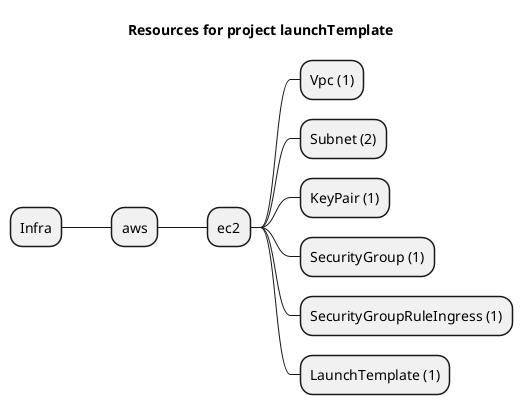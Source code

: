 @startmindmap
title Resources for project launchTemplate
skinparam monochrome true
+ Infra
++ aws
+++ ec2
++++ Vpc (1)
++++ Subnet (2)
++++ KeyPair (1)
++++ SecurityGroup (1)
++++ SecurityGroupRuleIngress (1)
++++ LaunchTemplate (1)
@endmindmap